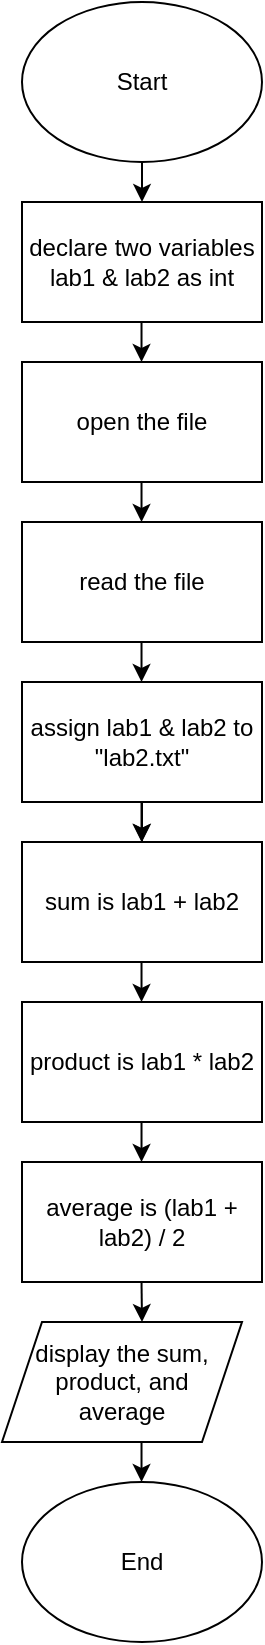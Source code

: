 <mxfile version="20.8.24" type="device"><diagram id="1n82DJbE_18aRyvtEc7E" name="Page-1"><mxGraphModel dx="1467" dy="753" grid="1" gridSize="10" guides="1" tooltips="1" connect="1" arrows="1" fold="1" page="1" pageScale="1" pageWidth="850" pageHeight="1100" math="0" shadow="0"><root><mxCell id="0"/><mxCell id="1" parent="0"/><mxCell id="oSHBCo8_5Yk0IqhefU-O-1" value="Start" style="ellipse;whiteSpace=wrap;html=1;" vertex="1" parent="1"><mxGeometry x="370" y="40" width="120" height="80" as="geometry"/></mxCell><mxCell id="oSHBCo8_5Yk0IqhefU-O-2" value="" style="endArrow=classic;html=1;rounded=0;" edge="1" parent="1"><mxGeometry width="50" height="50" relative="1" as="geometry"><mxPoint x="430" y="120" as="sourcePoint"/><mxPoint x="430" y="140" as="targetPoint"/></mxGeometry></mxCell><mxCell id="oSHBCo8_5Yk0IqhefU-O-3" value="declare two variables lab1 &amp;amp; lab2 as int" style="rounded=0;whiteSpace=wrap;html=1;" vertex="1" parent="1"><mxGeometry x="370" y="140" width="120" height="60" as="geometry"/></mxCell><mxCell id="oSHBCo8_5Yk0IqhefU-O-4" value="" style="endArrow=classic;html=1;rounded=0;" edge="1" parent="1"><mxGeometry width="50" height="50" relative="1" as="geometry"><mxPoint x="429.76" y="200" as="sourcePoint"/><mxPoint x="429.76" y="220" as="targetPoint"/></mxGeometry></mxCell><mxCell id="oSHBCo8_5Yk0IqhefU-O-6" value="open the file" style="rounded=0;whiteSpace=wrap;html=1;" vertex="1" parent="1"><mxGeometry x="370" y="220" width="120" height="60" as="geometry"/></mxCell><mxCell id="oSHBCo8_5Yk0IqhefU-O-7" value="" style="endArrow=classic;html=1;rounded=0;" edge="1" parent="1"><mxGeometry width="50" height="50" relative="1" as="geometry"><mxPoint x="429.76" y="280" as="sourcePoint"/><mxPoint x="429.76" y="300" as="targetPoint"/></mxGeometry></mxCell><mxCell id="oSHBCo8_5Yk0IqhefU-O-8" value="read the file" style="rounded=0;whiteSpace=wrap;html=1;" vertex="1" parent="1"><mxGeometry x="370" y="300" width="120" height="60" as="geometry"/></mxCell><mxCell id="oSHBCo8_5Yk0IqhefU-O-9" value="" style="endArrow=classic;html=1;rounded=0;" edge="1" parent="1"><mxGeometry width="50" height="50" relative="1" as="geometry"><mxPoint x="429.76" y="360" as="sourcePoint"/><mxPoint x="429.76" y="380" as="targetPoint"/></mxGeometry></mxCell><mxCell id="oSHBCo8_5Yk0IqhefU-O-13" value="" style="edgeStyle=orthogonalEdgeStyle;rounded=0;orthogonalLoop=1;jettySize=auto;html=1;" edge="1" parent="1" source="oSHBCo8_5Yk0IqhefU-O-10" target="oSHBCo8_5Yk0IqhefU-O-12"><mxGeometry relative="1" as="geometry"/></mxCell><mxCell id="oSHBCo8_5Yk0IqhefU-O-10" value="assign lab1 &amp;amp; lab2 to &quot;lab2.txt&quot;" style="rounded=0;whiteSpace=wrap;html=1;" vertex="1" parent="1"><mxGeometry x="370" y="380" width="120" height="60" as="geometry"/></mxCell><mxCell id="oSHBCo8_5Yk0IqhefU-O-11" value="" style="endArrow=classic;html=1;rounded=0;" edge="1" parent="1"><mxGeometry width="50" height="50" relative="1" as="geometry"><mxPoint x="429.76" y="440" as="sourcePoint"/><mxPoint x="429.76" y="460" as="targetPoint"/></mxGeometry></mxCell><mxCell id="oSHBCo8_5Yk0IqhefU-O-12" value="sum is lab1 + lab2" style="rounded=0;whiteSpace=wrap;html=1;" vertex="1" parent="1"><mxGeometry x="370" y="460" width="120" height="60" as="geometry"/></mxCell><mxCell id="oSHBCo8_5Yk0IqhefU-O-14" value="" style="endArrow=classic;html=1;rounded=0;" edge="1" parent="1"><mxGeometry width="50" height="50" relative="1" as="geometry"><mxPoint x="429.76" y="520" as="sourcePoint"/><mxPoint x="429.76" y="540" as="targetPoint"/></mxGeometry></mxCell><mxCell id="oSHBCo8_5Yk0IqhefU-O-15" value="product is lab1 * lab2" style="rounded=0;whiteSpace=wrap;html=1;" vertex="1" parent="1"><mxGeometry x="370" y="540" width="120" height="60" as="geometry"/></mxCell><mxCell id="oSHBCo8_5Yk0IqhefU-O-16" value="" style="endArrow=classic;html=1;rounded=0;" edge="1" parent="1"><mxGeometry width="50" height="50" relative="1" as="geometry"><mxPoint x="429.76" y="600" as="sourcePoint"/><mxPoint x="429.76" y="620" as="targetPoint"/></mxGeometry></mxCell><mxCell id="oSHBCo8_5Yk0IqhefU-O-17" value="average is (lab1 + lab2) / 2" style="rounded=0;whiteSpace=wrap;html=1;" vertex="1" parent="1"><mxGeometry x="370" y="620" width="120" height="60" as="geometry"/></mxCell><mxCell id="oSHBCo8_5Yk0IqhefU-O-18" value="display the sum, product, and &lt;br&gt;average" style="shape=parallelogram;perimeter=parallelogramPerimeter;whiteSpace=wrap;html=1;fixedSize=1;" vertex="1" parent="1"><mxGeometry x="360" y="700" width="120" height="60" as="geometry"/></mxCell><mxCell id="oSHBCo8_5Yk0IqhefU-O-19" value="" style="endArrow=classic;html=1;rounded=0;" edge="1" parent="1"><mxGeometry width="50" height="50" relative="1" as="geometry"><mxPoint x="429.76" y="680" as="sourcePoint"/><mxPoint x="429.76" y="700" as="targetPoint"/><Array as="points"><mxPoint x="430" y="700"/></Array></mxGeometry></mxCell><mxCell id="oSHBCo8_5Yk0IqhefU-O-20" value="" style="endArrow=classic;html=1;rounded=0;" edge="1" parent="1"><mxGeometry width="50" height="50" relative="1" as="geometry"><mxPoint x="429.76" y="760" as="sourcePoint"/><mxPoint x="429.76" y="780" as="targetPoint"/></mxGeometry></mxCell><mxCell id="oSHBCo8_5Yk0IqhefU-O-22" value="End" style="ellipse;whiteSpace=wrap;html=1;" vertex="1" parent="1"><mxGeometry x="370" y="780" width="120" height="80" as="geometry"/></mxCell></root></mxGraphModel></diagram></mxfile>
